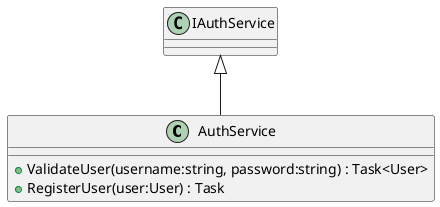 @startuml
class AuthService {
    + ValidateUser(username:string, password:string) : Task<User>
    + RegisterUser(user:User) : Task
}
IAuthService <|-- AuthService
@enduml
